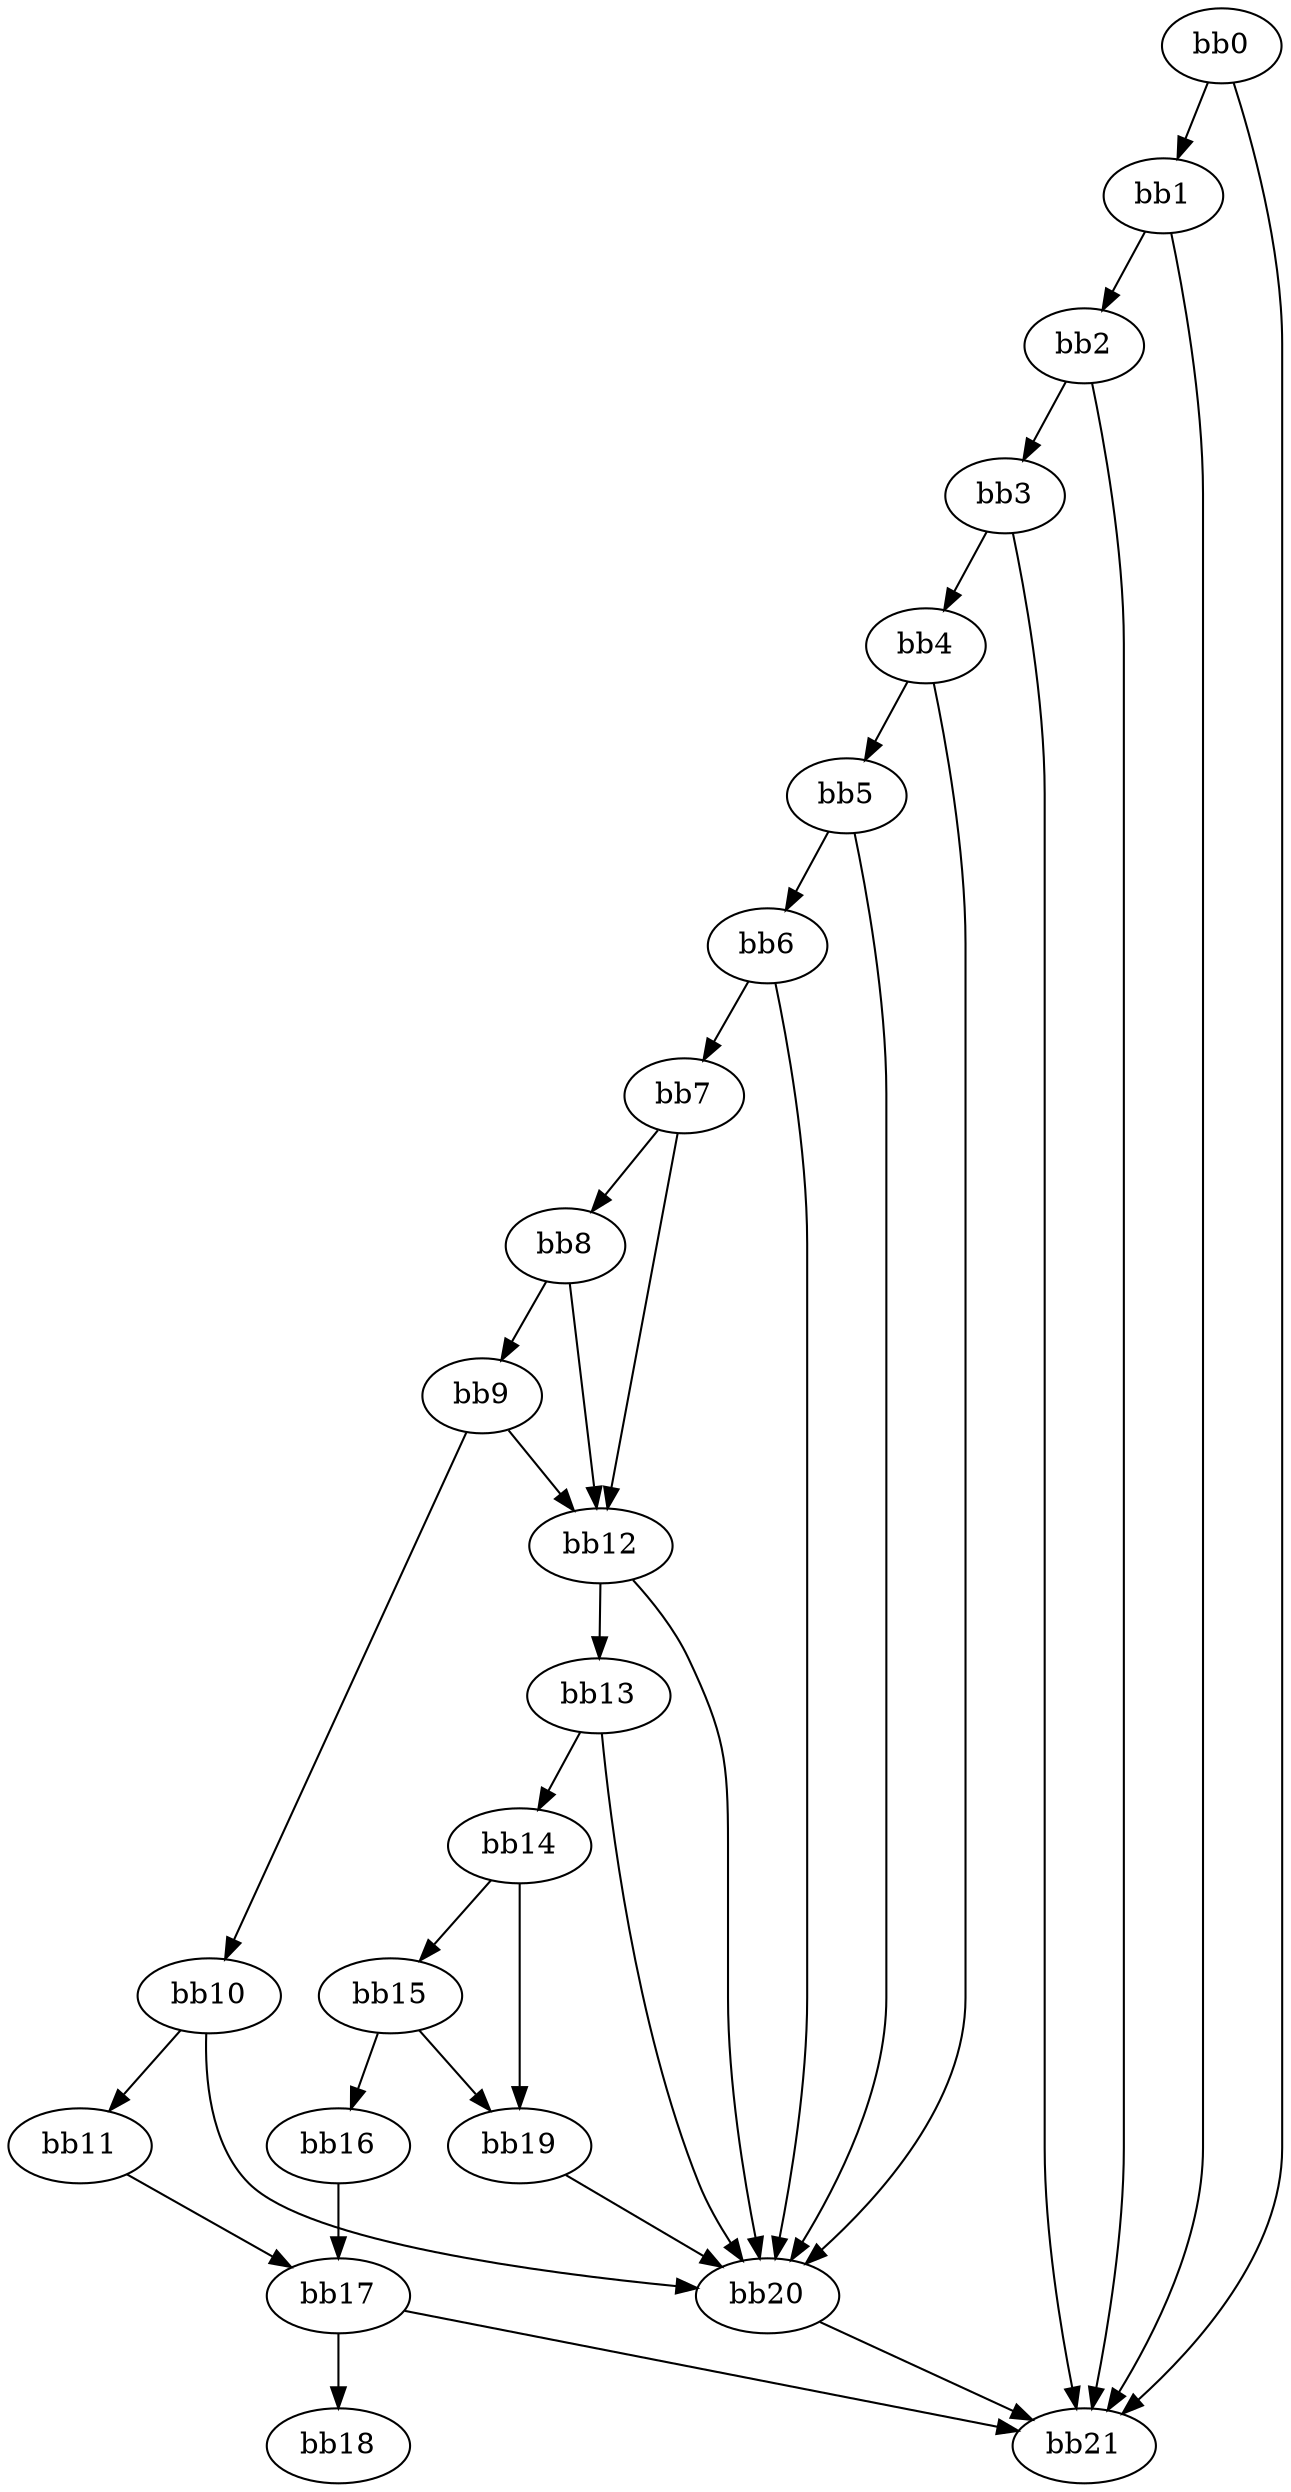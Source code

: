digraph {
    0 [ label = "bb0\l" ]
    1 [ label = "bb1\l" ]
    2 [ label = "bb2\l" ]
    3 [ label = "bb3\l" ]
    4 [ label = "bb4\l" ]
    5 [ label = "bb5\l" ]
    6 [ label = "bb6\l" ]
    7 [ label = "bb7\l" ]
    8 [ label = "bb8\l" ]
    9 [ label = "bb9\l" ]
    10 [ label = "bb10\l" ]
    11 [ label = "bb11\l" ]
    12 [ label = "bb12\l" ]
    13 [ label = "bb13\l" ]
    14 [ label = "bb14\l" ]
    15 [ label = "bb15\l" ]
    16 [ label = "bb16\l" ]
    17 [ label = "bb17\l" ]
    18 [ label = "bb18\l" ]
    19 [ label = "bb19\l" ]
    20 [ label = "bb20\l" ]
    21 [ label = "bb21\l" ]
    0 -> 1 [ ]
    0 -> 21 [ ]
    1 -> 2 [ ]
    1 -> 21 [ ]
    2 -> 3 [ ]
    2 -> 21 [ ]
    3 -> 4 [ ]
    3 -> 21 [ ]
    4 -> 5 [ ]
    4 -> 20 [ ]
    5 -> 6 [ ]
    5 -> 20 [ ]
    6 -> 7 [ ]
    6 -> 20 [ ]
    7 -> 8 [ ]
    7 -> 12 [ ]
    8 -> 9 [ ]
    8 -> 12 [ ]
    9 -> 10 [ ]
    9 -> 12 [ ]
    10 -> 11 [ ]
    10 -> 20 [ ]
    11 -> 17 [ ]
    12 -> 13 [ ]
    12 -> 20 [ ]
    13 -> 14 [ ]
    13 -> 20 [ ]
    14 -> 15 [ ]
    14 -> 19 [ ]
    15 -> 16 [ ]
    15 -> 19 [ ]
    16 -> 17 [ ]
    17 -> 18 [ ]
    17 -> 21 [ ]
    19 -> 20 [ ]
    20 -> 21 [ ]
}

